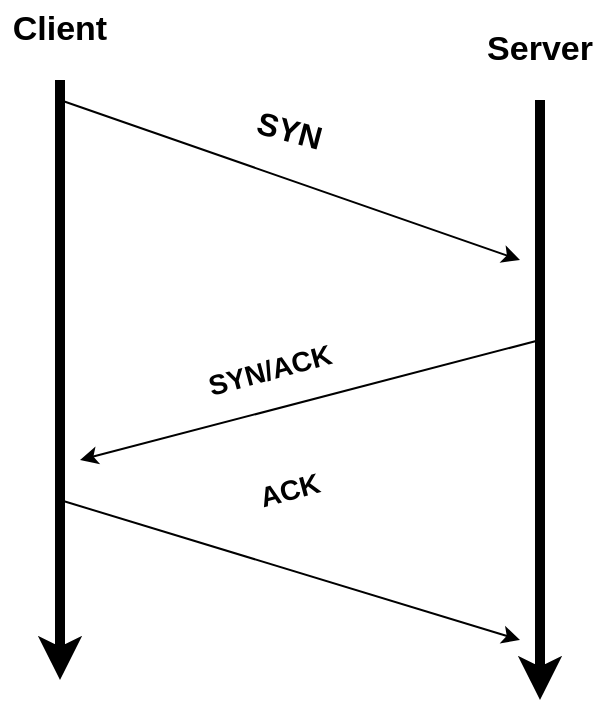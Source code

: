 <mxfile version="24.0.1" type="github">
  <diagram name="Page-1" id="V46psr-dCYrIYag5_h-g">
    <mxGraphModel dx="954" dy="606" grid="1" gridSize="10" guides="1" tooltips="1" connect="1" arrows="1" fold="1" page="1" pageScale="1" pageWidth="850" pageHeight="1100" math="0" shadow="0">
      <root>
        <mxCell id="0" />
        <mxCell id="1" parent="0" />
        <mxCell id="_9NTrKxjV25AuiBXWPhD-1" value="" style="endArrow=classic;html=1;rounded=0;strokeWidth=5;" edge="1" parent="1">
          <mxGeometry width="50" height="50" relative="1" as="geometry">
            <mxPoint x="280" y="180" as="sourcePoint" />
            <mxPoint x="280" y="480" as="targetPoint" />
          </mxGeometry>
        </mxCell>
        <mxCell id="_9NTrKxjV25AuiBXWPhD-2" value="" style="endArrow=classic;html=1;rounded=0;strokeWidth=5;" edge="1" parent="1">
          <mxGeometry width="50" height="50" relative="1" as="geometry">
            <mxPoint x="520" y="190" as="sourcePoint" />
            <mxPoint x="520" y="490" as="targetPoint" />
          </mxGeometry>
        </mxCell>
        <mxCell id="_9NTrKxjV25AuiBXWPhD-3" value="" style="endArrow=classic;html=1;rounded=0;" edge="1" parent="1">
          <mxGeometry width="50" height="50" relative="1" as="geometry">
            <mxPoint x="280" y="190" as="sourcePoint" />
            <mxPoint x="510" y="270" as="targetPoint" />
          </mxGeometry>
        </mxCell>
        <mxCell id="_9NTrKxjV25AuiBXWPhD-4" value="" style="endArrow=classic;html=1;rounded=0;" edge="1" parent="1">
          <mxGeometry width="50" height="50" relative="1" as="geometry">
            <mxPoint x="280" y="390" as="sourcePoint" />
            <mxPoint x="510" y="460" as="targetPoint" />
          </mxGeometry>
        </mxCell>
        <mxCell id="_9NTrKxjV25AuiBXWPhD-5" value="" style="endArrow=classic;html=1;rounded=0;" edge="1" parent="1">
          <mxGeometry width="50" height="50" relative="1" as="geometry">
            <mxPoint x="520" y="310" as="sourcePoint" />
            <mxPoint x="290" y="370" as="targetPoint" />
          </mxGeometry>
        </mxCell>
        <mxCell id="_9NTrKxjV25AuiBXWPhD-6" value="&lt;font style=&quot;font-size: 17px;&quot;&gt;&lt;b&gt;Client&lt;/b&gt;&lt;/font&gt;" style="text;html=1;align=center;verticalAlign=middle;whiteSpace=wrap;rounded=0;" vertex="1" parent="1">
          <mxGeometry x="250" y="140" width="60" height="30" as="geometry" />
        </mxCell>
        <mxCell id="_9NTrKxjV25AuiBXWPhD-7" value="&lt;font style=&quot;font-size: 17px;&quot;&gt;&lt;b&gt;Server&lt;/b&gt;&lt;/font&gt;" style="text;html=1;align=center;verticalAlign=middle;whiteSpace=wrap;rounded=0;" vertex="1" parent="1">
          <mxGeometry x="490" y="150" width="60" height="30" as="geometry" />
        </mxCell>
        <mxCell id="_9NTrKxjV25AuiBXWPhD-8" value="&lt;font style=&quot;font-size: 16px;&quot;&gt;&lt;b&gt;SYN&lt;/b&gt;&lt;/font&gt;" style="text;html=1;align=center;verticalAlign=middle;whiteSpace=wrap;rounded=0;rotation=15;" vertex="1" parent="1">
          <mxGeometry x="365" y="190" width="60" height="30" as="geometry" />
        </mxCell>
        <mxCell id="_9NTrKxjV25AuiBXWPhD-9" value="&lt;font style=&quot;font-size: 14px;&quot;&gt;&lt;b&gt;SYN/ACK&lt;/b&gt;&lt;/font&gt;" style="text;html=1;align=center;verticalAlign=middle;whiteSpace=wrap;rounded=0;rotation=-15;" vertex="1" parent="1">
          <mxGeometry x="350" y="310" width="70" height="30" as="geometry" />
        </mxCell>
        <mxCell id="_9NTrKxjV25AuiBXWPhD-11" value="&lt;font style=&quot;font-size: 14px;&quot;&gt;&lt;b&gt;ACK&lt;/b&gt;&lt;/font&gt;" style="text;html=1;align=center;verticalAlign=middle;whiteSpace=wrap;rounded=0;rotation=-15;" vertex="1" parent="1">
          <mxGeometry x="360" y="370" width="70" height="30" as="geometry" />
        </mxCell>
      </root>
    </mxGraphModel>
  </diagram>
</mxfile>
